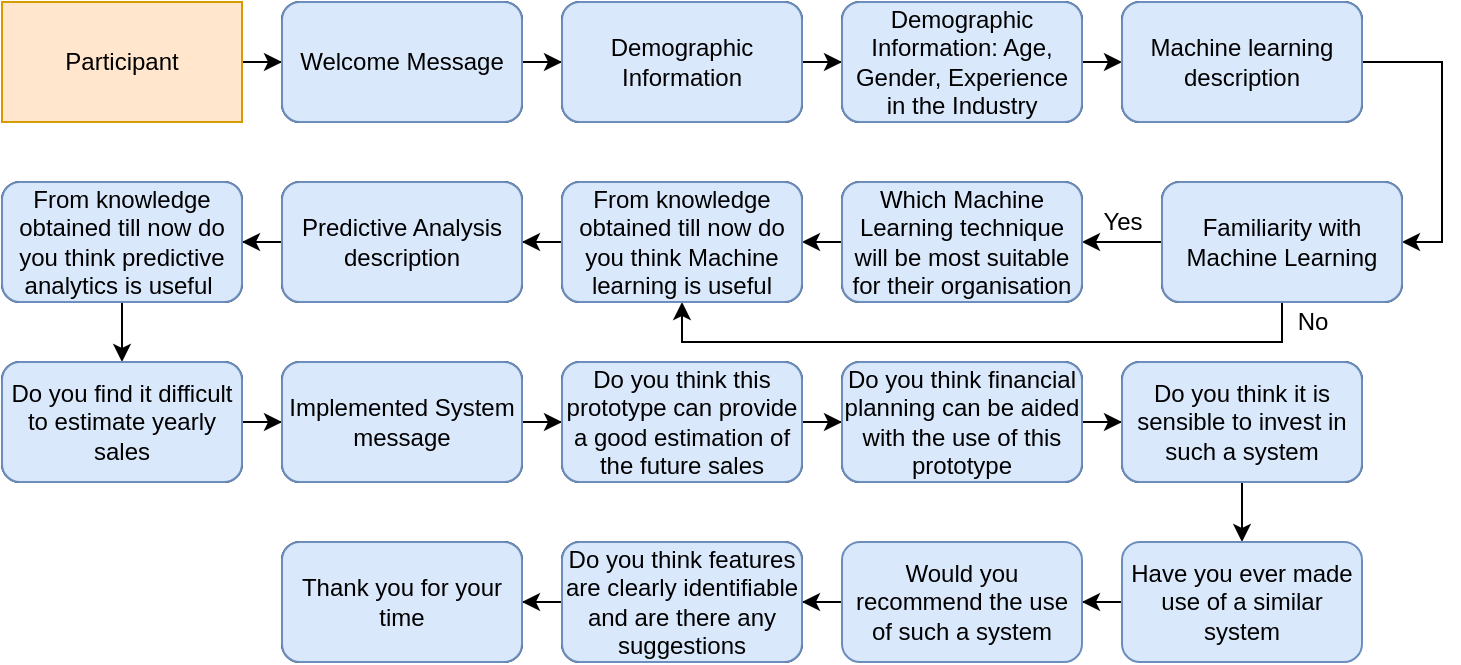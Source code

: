 <mxfile version="16.1.0" type="device"><diagram id="oJQ53WqaQoTHmCtrX-xo" name="Page-1"><mxGraphModel dx="1381" dy="774" grid="0" gridSize="10" guides="1" tooltips="1" connect="1" arrows="1" fold="1" page="0" pageScale="1" pageWidth="827" pageHeight="1169" math="0" shadow="0"><root><mxCell id="0"/><mxCell id="1" parent="0"/><mxCell id="d4CiV0dTbVutzjzIpobK-4" style="edgeStyle=orthogonalEdgeStyle;rounded=0;orthogonalLoop=1;jettySize=auto;html=1;entryX=0;entryY=0.5;entryDx=0;entryDy=0;" edge="1" parent="1" source="d4CiV0dTbVutzjzIpobK-1" target="d4CiV0dTbVutzjzIpobK-2"><mxGeometry relative="1" as="geometry"/></mxCell><mxCell id="d4CiV0dTbVutzjzIpobK-1" value="Participant" style="rounded=0;whiteSpace=wrap;html=1;fillColor=#ffe6cc;strokeColor=#d79b00;" vertex="1" parent="1"><mxGeometry x="50" y="130" width="120" height="60" as="geometry"/></mxCell><mxCell id="d4CiV0dTbVutzjzIpobK-5" style="edgeStyle=orthogonalEdgeStyle;rounded=0;orthogonalLoop=1;jettySize=auto;html=1;entryX=0;entryY=0.5;entryDx=0;entryDy=0;" edge="1" parent="1" source="d4CiV0dTbVutzjzIpobK-2" target="d4CiV0dTbVutzjzIpobK-3"><mxGeometry relative="1" as="geometry"/></mxCell><mxCell id="d4CiV0dTbVutzjzIpobK-2" value="Welcome Message" style="rounded=1;whiteSpace=wrap;html=1;" vertex="1" parent="1"><mxGeometry x="190" y="130" width="120" height="60" as="geometry"/></mxCell><mxCell id="d4CiV0dTbVutzjzIpobK-7" value="" style="edgeStyle=orthogonalEdgeStyle;rounded=0;orthogonalLoop=1;jettySize=auto;html=1;" edge="1" parent="1" source="d4CiV0dTbVutzjzIpobK-3" target="d4CiV0dTbVutzjzIpobK-6"><mxGeometry relative="1" as="geometry"/></mxCell><mxCell id="d4CiV0dTbVutzjzIpobK-3" value="Demographic Information" style="rounded=1;whiteSpace=wrap;html=1;" vertex="1" parent="1"><mxGeometry x="330" y="130" width="120" height="60" as="geometry"/></mxCell><mxCell id="d4CiV0dTbVutzjzIpobK-9" style="edgeStyle=orthogonalEdgeStyle;rounded=0;orthogonalLoop=1;jettySize=auto;html=1;exitX=1;exitY=0.5;exitDx=0;exitDy=0;entryX=0;entryY=0.5;entryDx=0;entryDy=0;" edge="1" parent="1" source="d4CiV0dTbVutzjzIpobK-6" target="d4CiV0dTbVutzjzIpobK-8"><mxGeometry relative="1" as="geometry"/></mxCell><mxCell id="d4CiV0dTbVutzjzIpobK-6" value="Demographic Information: Age, Gender, Experience in the Industry" style="rounded=1;whiteSpace=wrap;html=1;" vertex="1" parent="1"><mxGeometry x="470" y="130" width="120" height="60" as="geometry"/></mxCell><mxCell id="d4CiV0dTbVutzjzIpobK-14" style="edgeStyle=orthogonalEdgeStyle;rounded=0;orthogonalLoop=1;jettySize=auto;html=1;entryX=1;entryY=0.5;entryDx=0;entryDy=0;exitX=1;exitY=0.5;exitDx=0;exitDy=0;" edge="1" parent="1" source="d4CiV0dTbVutzjzIpobK-8" target="d4CiV0dTbVutzjzIpobK-10"><mxGeometry relative="1" as="geometry"/></mxCell><mxCell id="d4CiV0dTbVutzjzIpobK-8" value="Machine learning description" style="rounded=1;whiteSpace=wrap;html=1;" vertex="1" parent="1"><mxGeometry x="610" y="130" width="120" height="60" as="geometry"/></mxCell><mxCell id="d4CiV0dTbVutzjzIpobK-13" value="" style="edgeStyle=orthogonalEdgeStyle;rounded=0;orthogonalLoop=1;jettySize=auto;html=1;" edge="1" parent="1" source="d4CiV0dTbVutzjzIpobK-10" target="d4CiV0dTbVutzjzIpobK-12"><mxGeometry relative="1" as="geometry"/></mxCell><mxCell id="d4CiV0dTbVutzjzIpobK-18" style="edgeStyle=orthogonalEdgeStyle;rounded=0;orthogonalLoop=1;jettySize=auto;html=1;entryX=0.5;entryY=1;entryDx=0;entryDy=0;" edge="1" parent="1" source="d4CiV0dTbVutzjzIpobK-10" target="d4CiV0dTbVutzjzIpobK-17"><mxGeometry relative="1" as="geometry"><Array as="points"><mxPoint x="690" y="300"/><mxPoint x="390" y="300"/></Array></mxGeometry></mxCell><mxCell id="d4CiV0dTbVutzjzIpobK-10" value="Familiarity with Machine Learning" style="whiteSpace=wrap;html=1;rounded=1;" vertex="1" parent="1"><mxGeometry x="630" y="220" width="120" height="60" as="geometry"/></mxCell><mxCell id="d4CiV0dTbVutzjzIpobK-23" style="edgeStyle=orthogonalEdgeStyle;rounded=0;orthogonalLoop=1;jettySize=auto;html=1;exitX=0;exitY=0.5;exitDx=0;exitDy=0;entryX=1;entryY=0.5;entryDx=0;entryDy=0;" edge="1" parent="1" source="d4CiV0dTbVutzjzIpobK-12" target="d4CiV0dTbVutzjzIpobK-17"><mxGeometry relative="1" as="geometry"/></mxCell><mxCell id="d4CiV0dTbVutzjzIpobK-12" value="Which Machine Learning technique will be most suitable for their organisation" style="whiteSpace=wrap;html=1;rounded=1;" vertex="1" parent="1"><mxGeometry x="470" y="220" width="120" height="60" as="geometry"/></mxCell><mxCell id="d4CiV0dTbVutzjzIpobK-16" value="Yes" style="text;html=1;align=center;verticalAlign=middle;resizable=0;points=[];autosize=1;strokeColor=none;fillColor=none;" vertex="1" parent="1"><mxGeometry x="590" y="230" width="40" height="20" as="geometry"/></mxCell><mxCell id="d4CiV0dTbVutzjzIpobK-22" value="" style="edgeStyle=orthogonalEdgeStyle;rounded=0;orthogonalLoop=1;jettySize=auto;html=1;" edge="1" parent="1" source="d4CiV0dTbVutzjzIpobK-17" target="d4CiV0dTbVutzjzIpobK-21"><mxGeometry relative="1" as="geometry"/></mxCell><mxCell id="d4CiV0dTbVutzjzIpobK-17" value="From knowledge obtained till now do you think Machine learning is useful" style="rounded=1;whiteSpace=wrap;html=1;" vertex="1" parent="1"><mxGeometry x="330" y="220" width="120" height="60" as="geometry"/></mxCell><mxCell id="d4CiV0dTbVutzjzIpobK-19" value="No" style="text;html=1;align=center;verticalAlign=middle;resizable=0;points=[];autosize=1;strokeColor=none;fillColor=none;" vertex="1" parent="1"><mxGeometry x="690" y="280" width="30" height="20" as="geometry"/></mxCell><mxCell id="d4CiV0dTbVutzjzIpobK-25" value="" style="edgeStyle=orthogonalEdgeStyle;rounded=0;orthogonalLoop=1;jettySize=auto;html=1;" edge="1" parent="1" source="d4CiV0dTbVutzjzIpobK-21" target="d4CiV0dTbVutzjzIpobK-24"><mxGeometry relative="1" as="geometry"/></mxCell><mxCell id="d4CiV0dTbVutzjzIpobK-21" value="Predictive Analysis description" style="whiteSpace=wrap;html=1;rounded=1;" vertex="1" parent="1"><mxGeometry x="190" y="220" width="120" height="60" as="geometry"/></mxCell><mxCell id="d4CiV0dTbVutzjzIpobK-32" style="edgeStyle=orthogonalEdgeStyle;rounded=0;orthogonalLoop=1;jettySize=auto;html=1;entryX=0.5;entryY=0;entryDx=0;entryDy=0;" edge="1" parent="1" source="d4CiV0dTbVutzjzIpobK-24" target="d4CiV0dTbVutzjzIpobK-26"><mxGeometry relative="1" as="geometry"/></mxCell><mxCell id="d4CiV0dTbVutzjzIpobK-24" value="From knowledge obtained till now do you think predictive analytics is useful&amp;nbsp;" style="whiteSpace=wrap;html=1;rounded=1;" vertex="1" parent="1"><mxGeometry x="50" y="220" width="120" height="60" as="geometry"/></mxCell><mxCell id="d4CiV0dTbVutzjzIpobK-29" value="" style="edgeStyle=orthogonalEdgeStyle;rounded=0;orthogonalLoop=1;jettySize=auto;html=1;" edge="1" parent="1" source="d4CiV0dTbVutzjzIpobK-26" target="d4CiV0dTbVutzjzIpobK-28"><mxGeometry relative="1" as="geometry"/></mxCell><mxCell id="d4CiV0dTbVutzjzIpobK-26" value="Do you find it difficult to estimate yearly sales" style="whiteSpace=wrap;html=1;rounded=1;" vertex="1" parent="1"><mxGeometry x="50" y="310" width="120" height="60" as="geometry"/></mxCell><mxCell id="d4CiV0dTbVutzjzIpobK-31" value="" style="edgeStyle=orthogonalEdgeStyle;rounded=0;orthogonalLoop=1;jettySize=auto;html=1;" edge="1" parent="1" source="d4CiV0dTbVutzjzIpobK-28" target="d4CiV0dTbVutzjzIpobK-30"><mxGeometry relative="1" as="geometry"/></mxCell><mxCell id="d4CiV0dTbVutzjzIpobK-28" value="Implemented System message" style="whiteSpace=wrap;html=1;rounded=1;" vertex="1" parent="1"><mxGeometry x="190" y="310" width="120" height="60" as="geometry"/></mxCell><mxCell id="d4CiV0dTbVutzjzIpobK-34" value="" style="edgeStyle=orthogonalEdgeStyle;rounded=0;orthogonalLoop=1;jettySize=auto;html=1;" edge="1" parent="1" source="d4CiV0dTbVutzjzIpobK-30" target="d4CiV0dTbVutzjzIpobK-33"><mxGeometry relative="1" as="geometry"/></mxCell><mxCell id="d4CiV0dTbVutzjzIpobK-30" value="Do you think this prototype can provide a good estimation of the future sales" style="whiteSpace=wrap;html=1;rounded=1;" vertex="1" parent="1"><mxGeometry x="330" y="310" width="120" height="60" as="geometry"/></mxCell><mxCell id="d4CiV0dTbVutzjzIpobK-36" value="" style="edgeStyle=orthogonalEdgeStyle;rounded=0;orthogonalLoop=1;jettySize=auto;html=1;" edge="1" parent="1" source="d4CiV0dTbVutzjzIpobK-33" target="d4CiV0dTbVutzjzIpobK-35"><mxGeometry relative="1" as="geometry"/></mxCell><mxCell id="d4CiV0dTbVutzjzIpobK-33" value="Do you think financial planning can be aided with the use of this prototype" style="whiteSpace=wrap;html=1;rounded=1;" vertex="1" parent="1"><mxGeometry x="470" y="310" width="120" height="60" as="geometry"/></mxCell><mxCell id="d4CiV0dTbVutzjzIpobK-38" value="" style="edgeStyle=orthogonalEdgeStyle;rounded=0;orthogonalLoop=1;jettySize=auto;html=1;" edge="1" parent="1" source="d4CiV0dTbVutzjzIpobK-35" target="d4CiV0dTbVutzjzIpobK-37"><mxGeometry relative="1" as="geometry"/></mxCell><mxCell id="d4CiV0dTbVutzjzIpobK-35" value="Do you think it is sensible to invest in such a system" style="whiteSpace=wrap;html=1;rounded=1;" vertex="1" parent="1"><mxGeometry x="610" y="310" width="120" height="60" as="geometry"/></mxCell><mxCell id="d4CiV0dTbVutzjzIpobK-40" value="" style="edgeStyle=orthogonalEdgeStyle;rounded=0;orthogonalLoop=1;jettySize=auto;html=1;" edge="1" parent="1" source="d4CiV0dTbVutzjzIpobK-37" target="d4CiV0dTbVutzjzIpobK-39"><mxGeometry relative="1" as="geometry"/></mxCell><mxCell id="d4CiV0dTbVutzjzIpobK-37" value="Have you ever made use of a similar system" style="whiteSpace=wrap;html=1;rounded=1;fillColor=#dae8fc;strokeColor=#6c8ebf;" vertex="1" parent="1"><mxGeometry x="610" y="400" width="120" height="60" as="geometry"/></mxCell><mxCell id="d4CiV0dTbVutzjzIpobK-42" value="" style="edgeStyle=orthogonalEdgeStyle;rounded=0;orthogonalLoop=1;jettySize=auto;html=1;" edge="1" parent="1" source="d4CiV0dTbVutzjzIpobK-39" target="d4CiV0dTbVutzjzIpobK-41"><mxGeometry relative="1" as="geometry"/></mxCell><mxCell id="d4CiV0dTbVutzjzIpobK-39" value="Would you recommend the use of such a system" style="whiteSpace=wrap;html=1;rounded=1;fillColor=#dae8fc;strokeColor=#6c8ebf;" vertex="1" parent="1"><mxGeometry x="470" y="400" width="120" height="60" as="geometry"/></mxCell><mxCell id="d4CiV0dTbVutzjzIpobK-44" value="" style="edgeStyle=orthogonalEdgeStyle;rounded=0;orthogonalLoop=1;jettySize=auto;html=1;" edge="1" parent="1" source="d4CiV0dTbVutzjzIpobK-41" target="d4CiV0dTbVutzjzIpobK-43"><mxGeometry relative="1" as="geometry"/></mxCell><mxCell id="d4CiV0dTbVutzjzIpobK-41" value="Do you think features are clearly identifiable and are there any suggestions" style="whiteSpace=wrap;html=1;rounded=1;" vertex="1" parent="1"><mxGeometry x="330" y="400" width="120" height="60" as="geometry"/></mxCell><mxCell id="d4CiV0dTbVutzjzIpobK-43" value="Thank you for your time" style="whiteSpace=wrap;html=1;rounded=1;" vertex="1" parent="1"><mxGeometry x="190" y="400" width="120" height="60" as="geometry"/></mxCell><mxCell id="d4CiV0dTbVutzjzIpobK-88" value="Demographic Information" style="rounded=1;whiteSpace=wrap;html=1;fillColor=#dae8fc;strokeColor=#6c8ebf;" vertex="1" parent="1"><mxGeometry x="330" y="130" width="120" height="60" as="geometry"/></mxCell><mxCell id="d4CiV0dTbVutzjzIpobK-89" value="Welcome Message" style="rounded=1;whiteSpace=wrap;html=1;fillColor=#dae8fc;strokeColor=#6c8ebf;" vertex="1" parent="1"><mxGeometry x="190" y="130" width="120" height="60" as="geometry"/></mxCell><mxCell id="d4CiV0dTbVutzjzIpobK-90" value="Demographic Information: Age, Gender, Experience in the Industry" style="rounded=1;whiteSpace=wrap;html=1;fillColor=#dae8fc;strokeColor=#6c8ebf;" vertex="1" parent="1"><mxGeometry x="470" y="130" width="120" height="60" as="geometry"/></mxCell><mxCell id="d4CiV0dTbVutzjzIpobK-91" value="Machine learning description" style="rounded=1;whiteSpace=wrap;html=1;fillColor=#dae8fc;strokeColor=#6c8ebf;" vertex="1" parent="1"><mxGeometry x="610" y="130" width="120" height="60" as="geometry"/></mxCell><mxCell id="d4CiV0dTbVutzjzIpobK-92" value="From knowledge obtained till now do you think predictive analytics is useful&amp;nbsp;" style="whiteSpace=wrap;html=1;rounded=1;fillColor=#dae8fc;strokeColor=#6c8ebf;" vertex="1" parent="1"><mxGeometry x="50" y="220" width="120" height="60" as="geometry"/></mxCell><mxCell id="d4CiV0dTbVutzjzIpobK-93" value="Predictive Analysis description" style="whiteSpace=wrap;html=1;rounded=1;fillColor=#dae8fc;strokeColor=#6c8ebf;" vertex="1" parent="1"><mxGeometry x="190" y="220" width="120" height="60" as="geometry"/></mxCell><mxCell id="d4CiV0dTbVutzjzIpobK-94" value="From knowledge obtained till now do you think Machine learning is useful" style="rounded=1;whiteSpace=wrap;html=1;fillColor=#dae8fc;strokeColor=#6c8ebf;" vertex="1" parent="1"><mxGeometry x="330" y="220" width="120" height="60" as="geometry"/></mxCell><mxCell id="d4CiV0dTbVutzjzIpobK-95" value="Which Machine Learning technique will be most suitable for their organisation" style="whiteSpace=wrap;html=1;rounded=1;fillColor=#dae8fc;strokeColor=#6c8ebf;" vertex="1" parent="1"><mxGeometry x="470" y="220" width="120" height="60" as="geometry"/></mxCell><mxCell id="d4CiV0dTbVutzjzIpobK-96" value="Familiarity with Machine Learning" style="whiteSpace=wrap;html=1;rounded=1;fillColor=#dae8fc;strokeColor=#6c8ebf;" vertex="1" parent="1"><mxGeometry x="630" y="220" width="120" height="60" as="geometry"/></mxCell><mxCell id="d4CiV0dTbVutzjzIpobK-97" value="Do you think it is sensible to invest in such a system" style="whiteSpace=wrap;html=1;rounded=1;fillColor=#dae8fc;strokeColor=#6c8ebf;" vertex="1" parent="1"><mxGeometry x="610" y="310" width="120" height="60" as="geometry"/></mxCell><mxCell id="d4CiV0dTbVutzjzIpobK-98" value="Do you think financial planning can be aided with the use of this prototype" style="whiteSpace=wrap;html=1;rounded=1;fillColor=#dae8fc;strokeColor=#6c8ebf;" vertex="1" parent="1"><mxGeometry x="470" y="310" width="120" height="60" as="geometry"/></mxCell><mxCell id="d4CiV0dTbVutzjzIpobK-99" value="Do you think this prototype can provide a good estimation of the future sales" style="whiteSpace=wrap;html=1;rounded=1;fillColor=#dae8fc;strokeColor=#6c8ebf;" vertex="1" parent="1"><mxGeometry x="330" y="310" width="120" height="60" as="geometry"/></mxCell><mxCell id="d4CiV0dTbVutzjzIpobK-100" value="Implemented System message" style="whiteSpace=wrap;html=1;rounded=1;fillColor=#dae8fc;strokeColor=#6c8ebf;" vertex="1" parent="1"><mxGeometry x="190" y="310" width="120" height="60" as="geometry"/></mxCell><mxCell id="d4CiV0dTbVutzjzIpobK-101" value="Do you find it difficult to estimate yearly sales" style="whiteSpace=wrap;html=1;rounded=1;fillColor=#dae8fc;strokeColor=#6c8ebf;" vertex="1" parent="1"><mxGeometry x="50" y="310" width="120" height="60" as="geometry"/></mxCell><mxCell id="d4CiV0dTbVutzjzIpobK-102" value="Thank you for your time" style="whiteSpace=wrap;html=1;rounded=1;fillColor=#dae8fc;strokeColor=#6c8ebf;" vertex="1" parent="1"><mxGeometry x="190" y="400" width="120" height="60" as="geometry"/></mxCell><mxCell id="d4CiV0dTbVutzjzIpobK-103" value="Do you think features are clearly identifiable and are there any suggestions" style="whiteSpace=wrap;html=1;rounded=1;fillColor=#dae8fc;strokeColor=#6c8ebf;" vertex="1" parent="1"><mxGeometry x="330" y="400" width="120" height="60" as="geometry"/></mxCell></root></mxGraphModel></diagram></mxfile>